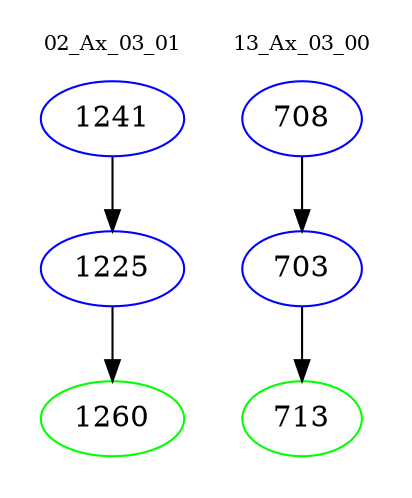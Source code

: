 digraph{
subgraph cluster_0 {
color = white
label = "02_Ax_03_01";
fontsize=10;
T0_1241 [label="1241", color="blue"]
T0_1241 -> T0_1225 [color="black"]
T0_1225 [label="1225", color="blue"]
T0_1225 -> T0_1260 [color="black"]
T0_1260 [label="1260", color="green"]
}
subgraph cluster_1 {
color = white
label = "13_Ax_03_00";
fontsize=10;
T1_708 [label="708", color="blue"]
T1_708 -> T1_703 [color="black"]
T1_703 [label="703", color="blue"]
T1_703 -> T1_713 [color="black"]
T1_713 [label="713", color="green"]
}
}
